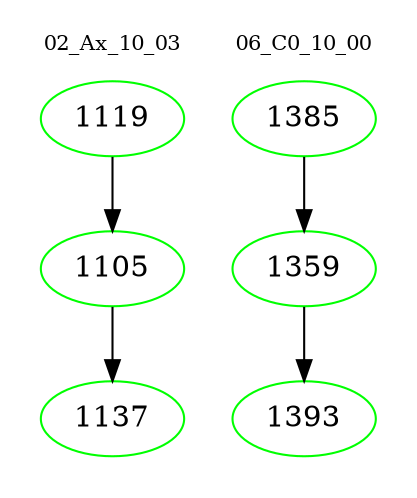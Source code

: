 digraph{
subgraph cluster_0 {
color = white
label = "02_Ax_10_03";
fontsize=10;
T0_1119 [label="1119", color="green"]
T0_1119 -> T0_1105 [color="black"]
T0_1105 [label="1105", color="green"]
T0_1105 -> T0_1137 [color="black"]
T0_1137 [label="1137", color="green"]
}
subgraph cluster_1 {
color = white
label = "06_C0_10_00";
fontsize=10;
T1_1385 [label="1385", color="green"]
T1_1385 -> T1_1359 [color="black"]
T1_1359 [label="1359", color="green"]
T1_1359 -> T1_1393 [color="black"]
T1_1393 [label="1393", color="green"]
}
}
